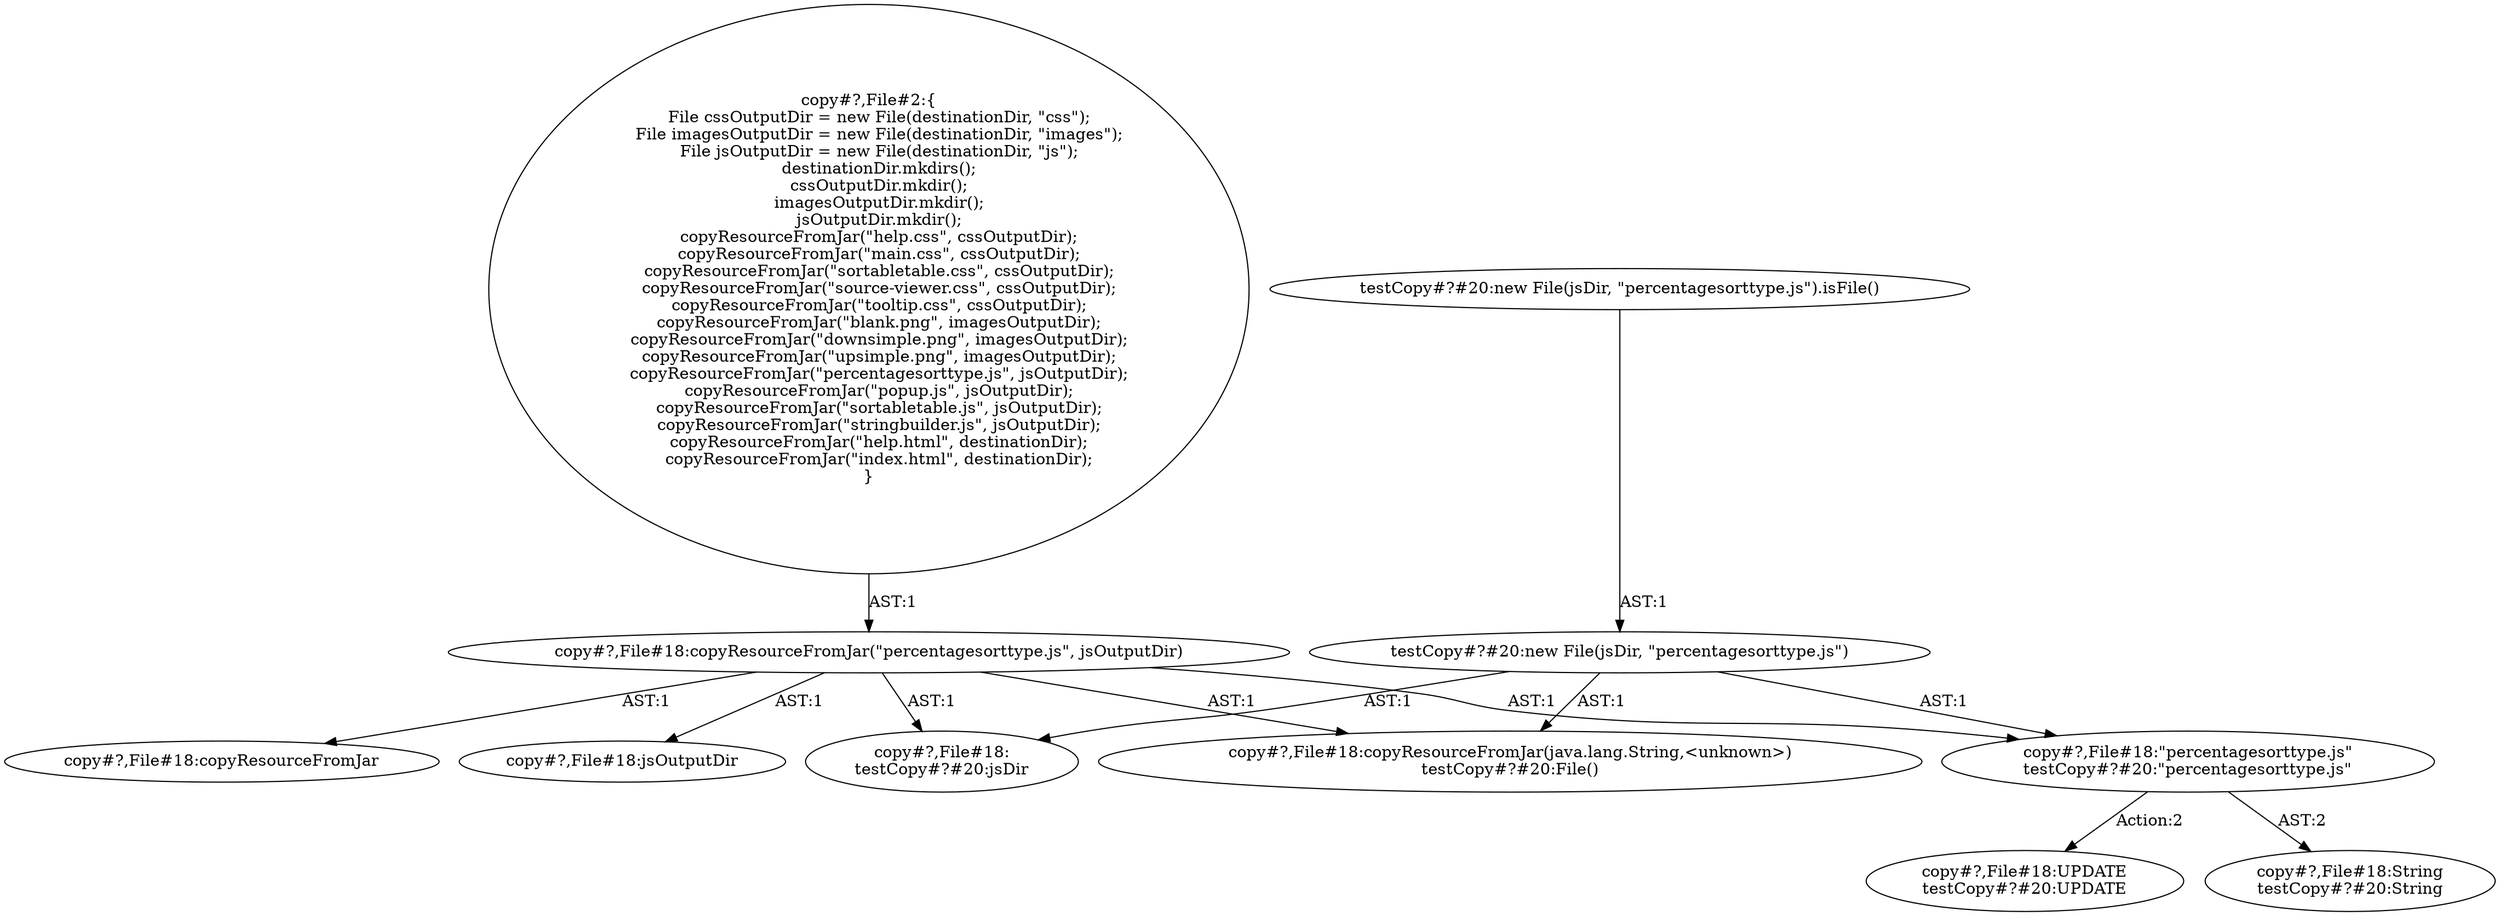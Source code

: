 digraph "Pattern" {
0 [label="copy#?,File#18:UPDATE
testCopy#?#20:UPDATE" shape=ellipse]
1 [label="copy#?,File#18:\"percentagesorttype.js\"
testCopy#?#20:\"percentagesorttype.js\"" shape=ellipse]
2 [label="copy#?,File#18:copyResourceFromJar(\"percentagesorttype.js\", jsOutputDir)" shape=ellipse]
3 [label="copy#?,File#2:\{
    File cssOutputDir = new File(destinationDir, \"css\");
    File imagesOutputDir = new File(destinationDir, \"images\");
    File jsOutputDir = new File(destinationDir, \"js\");
    destinationDir.mkdirs();
    cssOutputDir.mkdir();
    imagesOutputDir.mkdir();
    jsOutputDir.mkdir();
    copyResourceFromJar(\"help.css\", cssOutputDir);
    copyResourceFromJar(\"main.css\", cssOutputDir);
    copyResourceFromJar(\"sortabletable.css\", cssOutputDir);
    copyResourceFromJar(\"source-viewer.css\", cssOutputDir);
    copyResourceFromJar(\"tooltip.css\", cssOutputDir);
    copyResourceFromJar(\"blank.png\", imagesOutputDir);
    copyResourceFromJar(\"downsimple.png\", imagesOutputDir);
    copyResourceFromJar(\"upsimple.png\", imagesOutputDir);
    copyResourceFromJar(\"percentagesorttype.js\", jsOutputDir);
    copyResourceFromJar(\"popup.js\", jsOutputDir);
    copyResourceFromJar(\"sortabletable.js\", jsOutputDir);
    copyResourceFromJar(\"stringbuilder.js\", jsOutputDir);
    copyResourceFromJar(\"help.html\", destinationDir);
    copyResourceFromJar(\"index.html\", destinationDir);
\}" shape=ellipse]
4 [label="copy#?,File#18:copyResourceFromJar" shape=ellipse]
5 [label="copy#?,File#18:
testCopy#?#20:jsDir" shape=ellipse]
6 [label="copy#?,File#18:copyResourceFromJar(java.lang.String,<unknown>)
testCopy#?#20:File()" shape=ellipse]
7 [label="copy#?,File#18:jsOutputDir" shape=ellipse]
8 [label="copy#?,File#18:String
testCopy#?#20:String" shape=ellipse]
9 [label="testCopy#?#20:new File(jsDir, \"percentagesorttype.js\")" shape=ellipse]
10 [label="testCopy#?#20:new File(jsDir, \"percentagesorttype.js\").isFile()" shape=ellipse]
1 -> 0 [label="Action:2"];
1 -> 8 [label="AST:2"];
2 -> 1 [label="AST:1"];
2 -> 4 [label="AST:1"];
2 -> 5 [label="AST:1"];
2 -> 6 [label="AST:1"];
2 -> 7 [label="AST:1"];
3 -> 2 [label="AST:1"];
9 -> 6 [label="AST:1"];
9 -> 5 [label="AST:1"];
9 -> 1 [label="AST:1"];
10 -> 9 [label="AST:1"];
}